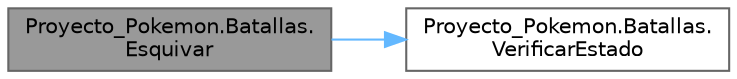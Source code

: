 digraph "Proyecto_Pokemon.Batallas.Esquivar"
{
 // INTERACTIVE_SVG=YES
 // LATEX_PDF_SIZE
  bgcolor="transparent";
  edge [fontname=Helvetica,fontsize=10,labelfontname=Helvetica,labelfontsize=10];
  node [fontname=Helvetica,fontsize=10,shape=box,height=0.2,width=0.4];
  rankdir="LR";
  Node1 [id="Node000001",label="Proyecto_Pokemon.Batallas.\lEsquivar",height=0.2,width=0.4,color="gray40", fillcolor="grey60", style="filled", fontcolor="black",tooltip="Método interno de esquivo, utilizado en fachada."];
  Node1 -> Node2 [id="edge1_Node000001_Node000002",color="steelblue1",style="solid",tooltip=" "];
  Node2 [id="Node000002",label="Proyecto_Pokemon.Batallas.\lVerificarEstado",height=0.2,width=0.4,color="grey40", fillcolor="white", style="filled",URL="$classProyecto__Pokemon_1_1Batallas.html#ac98fdf99fe045a48cefcd155cb240f69",tooltip="Verifica el caso de cada pokemon para ver como se gestiona."];
}
